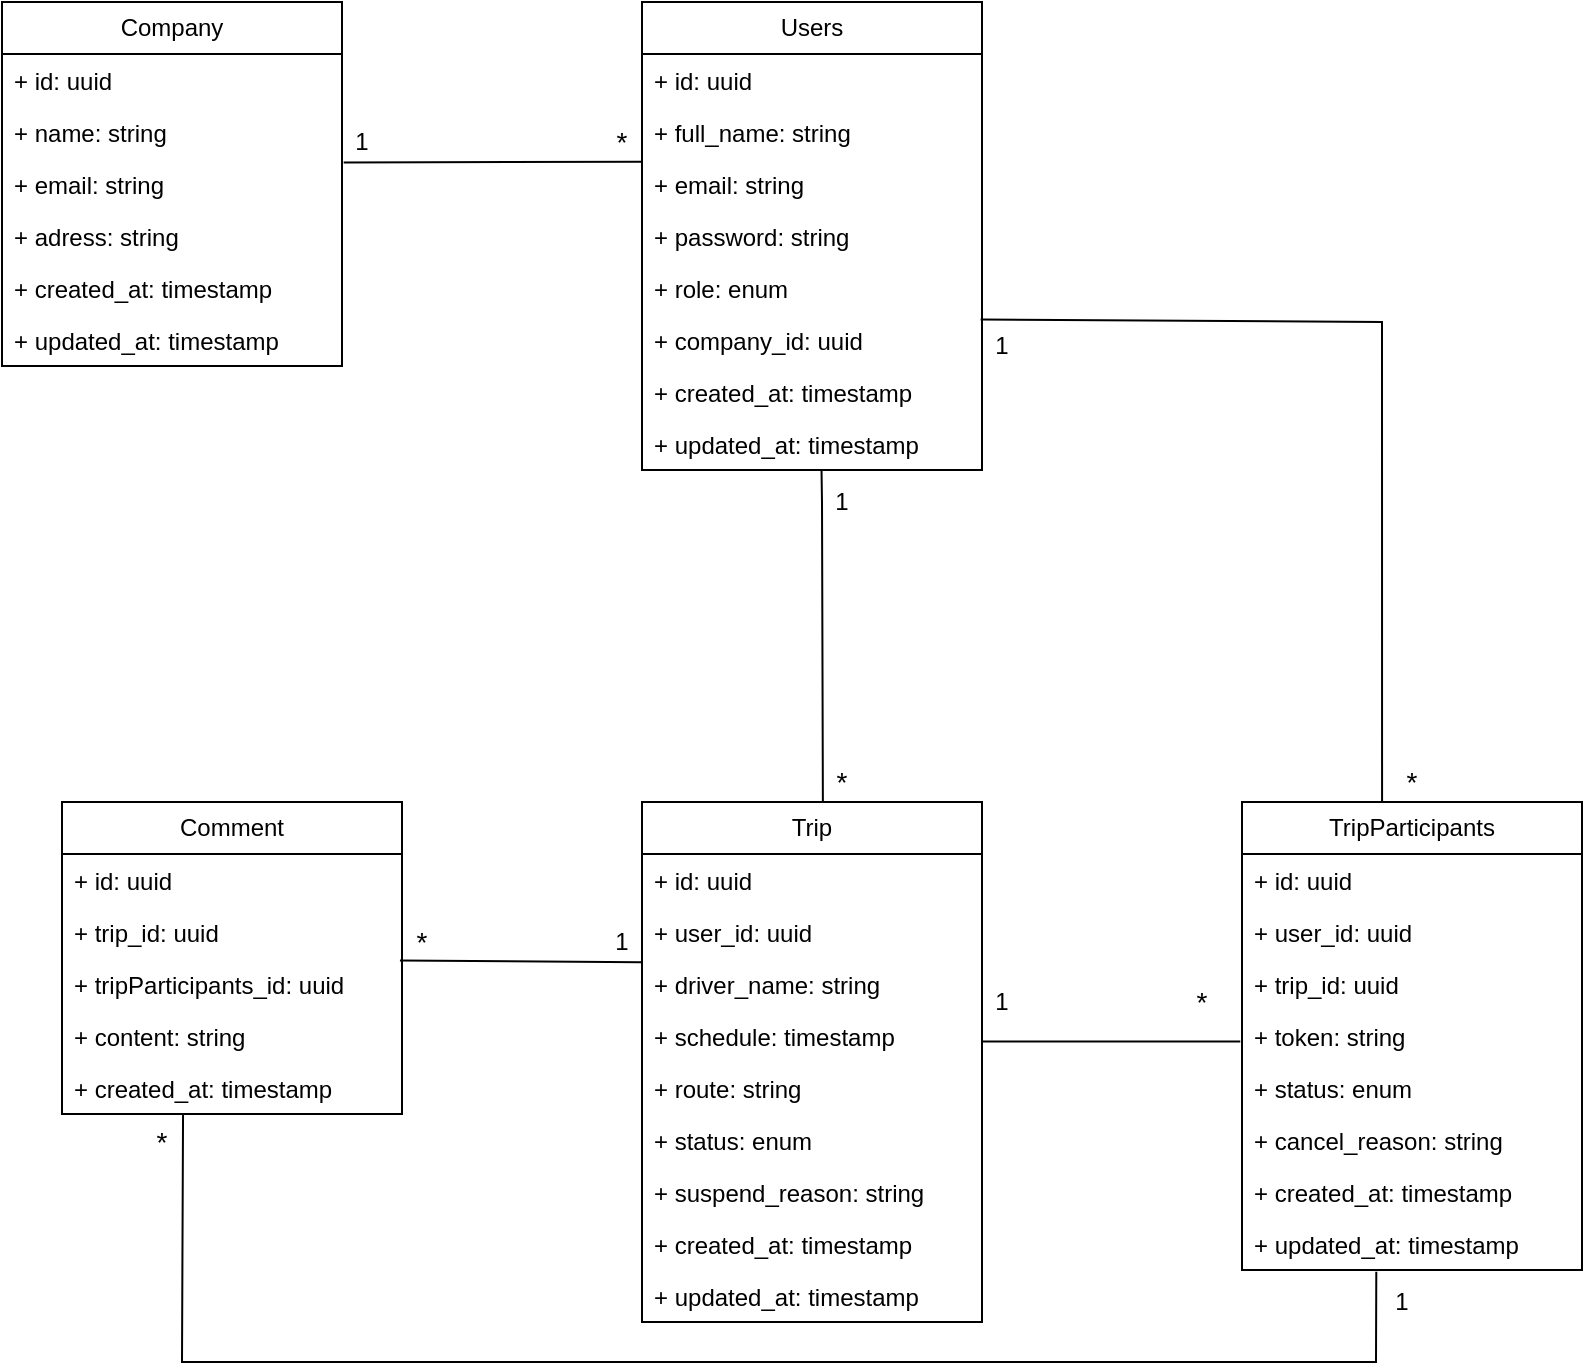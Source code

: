 <mxfile version="24.7.16">
  <diagram name="Page-1" id="vUI5pIf22THXMVIG5l-m">
    <mxGraphModel dx="1154" dy="584" grid="1" gridSize="10" guides="1" tooltips="1" connect="1" arrows="1" fold="1" page="1" pageScale="1" pageWidth="827" pageHeight="1169" math="0" shadow="0">
      <root>
        <mxCell id="0" />
        <mxCell id="1" parent="0" />
        <mxCell id="iyxTm2P6fKsAad5Memrc-6" value="Company" style="swimlane;fontStyle=0;childLayout=stackLayout;horizontal=1;startSize=26;fillColor=none;horizontalStack=0;resizeParent=1;resizeParentMax=0;resizeLast=0;collapsible=1;marginBottom=0;whiteSpace=wrap;html=1;" vertex="1" parent="1">
          <mxGeometry x="70" y="440" width="170" height="182" as="geometry" />
        </mxCell>
        <mxCell id="iyxTm2P6fKsAad5Memrc-7" value="+ id: uuid" style="text;strokeColor=none;fillColor=none;align=left;verticalAlign=top;spacingLeft=4;spacingRight=4;overflow=hidden;rotatable=0;points=[[0,0.5],[1,0.5]];portConstraint=eastwest;whiteSpace=wrap;html=1;" vertex="1" parent="iyxTm2P6fKsAad5Memrc-6">
          <mxGeometry y="26" width="170" height="26" as="geometry" />
        </mxCell>
        <mxCell id="iyxTm2P6fKsAad5Memrc-8" value="+ name: string" style="text;strokeColor=none;fillColor=none;align=left;verticalAlign=top;spacingLeft=4;spacingRight=4;overflow=hidden;rotatable=0;points=[[0,0.5],[1,0.5]];portConstraint=eastwest;whiteSpace=wrap;html=1;" vertex="1" parent="iyxTm2P6fKsAad5Memrc-6">
          <mxGeometry y="52" width="170" height="26" as="geometry" />
        </mxCell>
        <mxCell id="iyxTm2P6fKsAad5Memrc-9" value="+ email: string" style="text;strokeColor=none;fillColor=none;align=left;verticalAlign=top;spacingLeft=4;spacingRight=4;overflow=hidden;rotatable=0;points=[[0,0.5],[1,0.5]];portConstraint=eastwest;whiteSpace=wrap;html=1;" vertex="1" parent="iyxTm2P6fKsAad5Memrc-6">
          <mxGeometry y="78" width="170" height="26" as="geometry" />
        </mxCell>
        <mxCell id="iyxTm2P6fKsAad5Memrc-10" value="+ adress: string" style="text;strokeColor=none;fillColor=none;align=left;verticalAlign=top;spacingLeft=4;spacingRight=4;overflow=hidden;rotatable=0;points=[[0,0.5],[1,0.5]];portConstraint=eastwest;whiteSpace=wrap;html=1;" vertex="1" parent="iyxTm2P6fKsAad5Memrc-6">
          <mxGeometry y="104" width="170" height="26" as="geometry" />
        </mxCell>
        <mxCell id="iyxTm2P6fKsAad5Memrc-11" value="+ created_at: timestamp" style="text;strokeColor=none;fillColor=none;align=left;verticalAlign=top;spacingLeft=4;spacingRight=4;overflow=hidden;rotatable=0;points=[[0,0.5],[1,0.5]];portConstraint=eastwest;whiteSpace=wrap;html=1;" vertex="1" parent="iyxTm2P6fKsAad5Memrc-6">
          <mxGeometry y="130" width="170" height="26" as="geometry" />
        </mxCell>
        <mxCell id="iyxTm2P6fKsAad5Memrc-13" value="+ updated_at: timestamp" style="text;strokeColor=none;fillColor=none;align=left;verticalAlign=top;spacingLeft=4;spacingRight=4;overflow=hidden;rotatable=0;points=[[0,0.5],[1,0.5]];portConstraint=eastwest;whiteSpace=wrap;html=1;" vertex="1" parent="iyxTm2P6fKsAad5Memrc-6">
          <mxGeometry y="156" width="170" height="26" as="geometry" />
        </mxCell>
        <mxCell id="iyxTm2P6fKsAad5Memrc-14" value="Users" style="swimlane;fontStyle=0;childLayout=stackLayout;horizontal=1;startSize=26;fillColor=none;horizontalStack=0;resizeParent=1;resizeParentMax=0;resizeLast=0;collapsible=1;marginBottom=0;whiteSpace=wrap;html=1;" vertex="1" parent="1">
          <mxGeometry x="390" y="440" width="170" height="234" as="geometry" />
        </mxCell>
        <mxCell id="iyxTm2P6fKsAad5Memrc-15" value="+ id: uuid" style="text;strokeColor=none;fillColor=none;align=left;verticalAlign=top;spacingLeft=4;spacingRight=4;overflow=hidden;rotatable=0;points=[[0,0.5],[1,0.5]];portConstraint=eastwest;whiteSpace=wrap;html=1;" vertex="1" parent="iyxTm2P6fKsAad5Memrc-14">
          <mxGeometry y="26" width="170" height="26" as="geometry" />
        </mxCell>
        <mxCell id="iyxTm2P6fKsAad5Memrc-16" value="+ full_name: string" style="text;strokeColor=none;fillColor=none;align=left;verticalAlign=top;spacingLeft=4;spacingRight=4;overflow=hidden;rotatable=0;points=[[0,0.5],[1,0.5]];portConstraint=eastwest;whiteSpace=wrap;html=1;" vertex="1" parent="iyxTm2P6fKsAad5Memrc-14">
          <mxGeometry y="52" width="170" height="26" as="geometry" />
        </mxCell>
        <mxCell id="iyxTm2P6fKsAad5Memrc-17" value="+ email: string" style="text;strokeColor=none;fillColor=none;align=left;verticalAlign=top;spacingLeft=4;spacingRight=4;overflow=hidden;rotatable=0;points=[[0,0.5],[1,0.5]];portConstraint=eastwest;whiteSpace=wrap;html=1;" vertex="1" parent="iyxTm2P6fKsAad5Memrc-14">
          <mxGeometry y="78" width="170" height="26" as="geometry" />
        </mxCell>
        <mxCell id="iyxTm2P6fKsAad5Memrc-18" value="+ password: string" style="text;strokeColor=none;fillColor=none;align=left;verticalAlign=top;spacingLeft=4;spacingRight=4;overflow=hidden;rotatable=0;points=[[0,0.5],[1,0.5]];portConstraint=eastwest;whiteSpace=wrap;html=1;" vertex="1" parent="iyxTm2P6fKsAad5Memrc-14">
          <mxGeometry y="104" width="170" height="26" as="geometry" />
        </mxCell>
        <mxCell id="iyxTm2P6fKsAad5Memrc-21" value="+ role: enum" style="text;strokeColor=none;fillColor=none;align=left;verticalAlign=top;spacingLeft=4;spacingRight=4;overflow=hidden;rotatable=0;points=[[0,0.5],[1,0.5]];portConstraint=eastwest;whiteSpace=wrap;html=1;" vertex="1" parent="iyxTm2P6fKsAad5Memrc-14">
          <mxGeometry y="130" width="170" height="26" as="geometry" />
        </mxCell>
        <mxCell id="iyxTm2P6fKsAad5Memrc-22" value="+&amp;nbsp;company_id: uuid" style="text;strokeColor=none;fillColor=none;align=left;verticalAlign=top;spacingLeft=4;spacingRight=4;overflow=hidden;rotatable=0;points=[[0,0.5],[1,0.5]];portConstraint=eastwest;whiteSpace=wrap;html=1;" vertex="1" parent="iyxTm2P6fKsAad5Memrc-14">
          <mxGeometry y="156" width="170" height="26" as="geometry" />
        </mxCell>
        <mxCell id="iyxTm2P6fKsAad5Memrc-19" value="+ created_at: timestamp" style="text;strokeColor=none;fillColor=none;align=left;verticalAlign=top;spacingLeft=4;spacingRight=4;overflow=hidden;rotatable=0;points=[[0,0.5],[1,0.5]];portConstraint=eastwest;whiteSpace=wrap;html=1;" vertex="1" parent="iyxTm2P6fKsAad5Memrc-14">
          <mxGeometry y="182" width="170" height="26" as="geometry" />
        </mxCell>
        <mxCell id="iyxTm2P6fKsAad5Memrc-20" value="+ updated_at: timestamp" style="text;strokeColor=none;fillColor=none;align=left;verticalAlign=top;spacingLeft=4;spacingRight=4;overflow=hidden;rotatable=0;points=[[0,0.5],[1,0.5]];portConstraint=eastwest;whiteSpace=wrap;html=1;" vertex="1" parent="iyxTm2P6fKsAad5Memrc-14">
          <mxGeometry y="208" width="170" height="26" as="geometry" />
        </mxCell>
        <mxCell id="iyxTm2P6fKsAad5Memrc-23" value="" style="endArrow=none;html=1;rounded=0;entryX=0.001;entryY=0.07;entryDx=0;entryDy=0;entryPerimeter=0;exitX=1.005;exitY=0.086;exitDx=0;exitDy=0;exitPerimeter=0;" edge="1" parent="1" source="iyxTm2P6fKsAad5Memrc-9" target="iyxTm2P6fKsAad5Memrc-17">
          <mxGeometry width="50" height="50" relative="1" as="geometry">
            <mxPoint x="260" y="670" as="sourcePoint" />
            <mxPoint x="310" y="620" as="targetPoint" />
          </mxGeometry>
        </mxCell>
        <mxCell id="iyxTm2P6fKsAad5Memrc-24" value="&lt;font style=&quot;font-size: 14px;&quot;&gt;*&lt;/font&gt;" style="text;html=1;align=center;verticalAlign=middle;whiteSpace=wrap;rounded=0;" vertex="1" parent="1">
          <mxGeometry x="370" y="500" width="20" height="20" as="geometry" />
        </mxCell>
        <mxCell id="iyxTm2P6fKsAad5Memrc-25" value="1" style="text;html=1;align=center;verticalAlign=middle;whiteSpace=wrap;rounded=0;" vertex="1" parent="1">
          <mxGeometry x="240" y="500" width="20" height="20" as="geometry" />
        </mxCell>
        <mxCell id="iyxTm2P6fKsAad5Memrc-26" value="Trip" style="swimlane;fontStyle=0;childLayout=stackLayout;horizontal=1;startSize=26;fillColor=none;horizontalStack=0;resizeParent=1;resizeParentMax=0;resizeLast=0;collapsible=1;marginBottom=0;whiteSpace=wrap;html=1;" vertex="1" parent="1">
          <mxGeometry x="390" y="840" width="170" height="260" as="geometry" />
        </mxCell>
        <mxCell id="iyxTm2P6fKsAad5Memrc-27" value="+ id: uuid" style="text;strokeColor=none;fillColor=none;align=left;verticalAlign=top;spacingLeft=4;spacingRight=4;overflow=hidden;rotatable=0;points=[[0,0.5],[1,0.5]];portConstraint=eastwest;whiteSpace=wrap;html=1;" vertex="1" parent="iyxTm2P6fKsAad5Memrc-26">
          <mxGeometry y="26" width="170" height="26" as="geometry" />
        </mxCell>
        <mxCell id="iyxTm2P6fKsAad5Memrc-32" value="+ user_id: uuid" style="text;strokeColor=none;fillColor=none;align=left;verticalAlign=top;spacingLeft=4;spacingRight=4;overflow=hidden;rotatable=0;points=[[0,0.5],[1,0.5]];portConstraint=eastwest;whiteSpace=wrap;html=1;" vertex="1" parent="iyxTm2P6fKsAad5Memrc-26">
          <mxGeometry y="52" width="170" height="26" as="geometry" />
        </mxCell>
        <mxCell id="iyxTm2P6fKsAad5Memrc-28" value="+&amp;nbsp;driver_name: string" style="text;strokeColor=none;fillColor=none;align=left;verticalAlign=top;spacingLeft=4;spacingRight=4;overflow=hidden;rotatable=0;points=[[0,0.5],[1,0.5]];portConstraint=eastwest;whiteSpace=wrap;html=1;" vertex="1" parent="iyxTm2P6fKsAad5Memrc-26">
          <mxGeometry y="78" width="170" height="26" as="geometry" />
        </mxCell>
        <mxCell id="iyxTm2P6fKsAad5Memrc-35" value="+ schedule: timestamp" style="text;strokeColor=none;fillColor=none;align=left;verticalAlign=top;spacingLeft=4;spacingRight=4;overflow=hidden;rotatable=0;points=[[0,0.5],[1,0.5]];portConstraint=eastwest;whiteSpace=wrap;html=1;" vertex="1" parent="iyxTm2P6fKsAad5Memrc-26">
          <mxGeometry y="104" width="170" height="26" as="geometry" />
        </mxCell>
        <mxCell id="iyxTm2P6fKsAad5Memrc-29" value="+&amp;nbsp;route: string" style="text;strokeColor=none;fillColor=none;align=left;verticalAlign=top;spacingLeft=4;spacingRight=4;overflow=hidden;rotatable=0;points=[[0,0.5],[1,0.5]];portConstraint=eastwest;whiteSpace=wrap;html=1;" vertex="1" parent="iyxTm2P6fKsAad5Memrc-26">
          <mxGeometry y="130" width="170" height="26" as="geometry" />
        </mxCell>
        <mxCell id="iyxTm2P6fKsAad5Memrc-30" value="+&amp;nbsp;status: enum" style="text;strokeColor=none;fillColor=none;align=left;verticalAlign=top;spacingLeft=4;spacingRight=4;overflow=hidden;rotatable=0;points=[[0,0.5],[1,0.5]];portConstraint=eastwest;whiteSpace=wrap;html=1;" vertex="1" parent="iyxTm2P6fKsAad5Memrc-26">
          <mxGeometry y="156" width="170" height="26" as="geometry" />
        </mxCell>
        <mxCell id="iyxTm2P6fKsAad5Memrc-31" value="+&amp;nbsp;suspend_reason: string" style="text;strokeColor=none;fillColor=none;align=left;verticalAlign=top;spacingLeft=4;spacingRight=4;overflow=hidden;rotatable=0;points=[[0,0.5],[1,0.5]];portConstraint=eastwest;whiteSpace=wrap;html=1;" vertex="1" parent="iyxTm2P6fKsAad5Memrc-26">
          <mxGeometry y="182" width="170" height="26" as="geometry" />
        </mxCell>
        <mxCell id="iyxTm2P6fKsAad5Memrc-33" value="+ created_at: timestamp" style="text;strokeColor=none;fillColor=none;align=left;verticalAlign=top;spacingLeft=4;spacingRight=4;overflow=hidden;rotatable=0;points=[[0,0.5],[1,0.5]];portConstraint=eastwest;whiteSpace=wrap;html=1;" vertex="1" parent="iyxTm2P6fKsAad5Memrc-26">
          <mxGeometry y="208" width="170" height="26" as="geometry" />
        </mxCell>
        <mxCell id="iyxTm2P6fKsAad5Memrc-34" value="+ updated_at: timestamp" style="text;strokeColor=none;fillColor=none;align=left;verticalAlign=top;spacingLeft=4;spacingRight=4;overflow=hidden;rotatable=0;points=[[0,0.5],[1,0.5]];portConstraint=eastwest;whiteSpace=wrap;html=1;" vertex="1" parent="iyxTm2P6fKsAad5Memrc-26">
          <mxGeometry y="234" width="170" height="26" as="geometry" />
        </mxCell>
        <mxCell id="iyxTm2P6fKsAad5Memrc-36" value="" style="endArrow=none;html=1;rounded=0;entryX=0.528;entryY=0.995;entryDx=0;entryDy=0;entryPerimeter=0;exitX=0.532;exitY=0;exitDx=0;exitDy=0;exitPerimeter=0;" edge="1" parent="1" source="iyxTm2P6fKsAad5Memrc-26" target="iyxTm2P6fKsAad5Memrc-20">
          <mxGeometry width="50" height="50" relative="1" as="geometry">
            <mxPoint x="240" y="790" as="sourcePoint" />
            <mxPoint x="290" y="740" as="targetPoint" />
            <Array as="points">
              <mxPoint x="480" y="690" />
            </Array>
          </mxGeometry>
        </mxCell>
        <mxCell id="iyxTm2P6fKsAad5Memrc-37" value="1" style="text;html=1;align=center;verticalAlign=middle;whiteSpace=wrap;rounded=0;" vertex="1" parent="1">
          <mxGeometry x="480" y="680" width="20" height="20" as="geometry" />
        </mxCell>
        <mxCell id="iyxTm2P6fKsAad5Memrc-38" value="&lt;font style=&quot;font-size: 14px;&quot;&gt;*&lt;/font&gt;" style="text;html=1;align=center;verticalAlign=middle;whiteSpace=wrap;rounded=0;" vertex="1" parent="1">
          <mxGeometry x="480" y="820" width="20" height="20" as="geometry" />
        </mxCell>
        <mxCell id="iyxTm2P6fKsAad5Memrc-39" value="TripParticipants" style="swimlane;fontStyle=0;childLayout=stackLayout;horizontal=1;startSize=26;fillColor=none;horizontalStack=0;resizeParent=1;resizeParentMax=0;resizeLast=0;collapsible=1;marginBottom=0;whiteSpace=wrap;html=1;" vertex="1" parent="1">
          <mxGeometry x="690" y="840" width="170" height="234" as="geometry" />
        </mxCell>
        <mxCell id="iyxTm2P6fKsAad5Memrc-40" value="+ id: uuid" style="text;strokeColor=none;fillColor=none;align=left;verticalAlign=top;spacingLeft=4;spacingRight=4;overflow=hidden;rotatable=0;points=[[0,0.5],[1,0.5]];portConstraint=eastwest;whiteSpace=wrap;html=1;" vertex="1" parent="iyxTm2P6fKsAad5Memrc-39">
          <mxGeometry y="26" width="170" height="26" as="geometry" />
        </mxCell>
        <mxCell id="iyxTm2P6fKsAad5Memrc-49" value="+ user_id: uuid" style="text;strokeColor=none;fillColor=none;align=left;verticalAlign=top;spacingLeft=4;spacingRight=4;overflow=hidden;rotatable=0;points=[[0,0.5],[1,0.5]];portConstraint=eastwest;whiteSpace=wrap;html=1;" vertex="1" parent="iyxTm2P6fKsAad5Memrc-39">
          <mxGeometry y="52" width="170" height="26" as="geometry" />
        </mxCell>
        <mxCell id="iyxTm2P6fKsAad5Memrc-46" value="+&amp;nbsp;trip_id: uuid" style="text;strokeColor=none;fillColor=none;align=left;verticalAlign=top;spacingLeft=4;spacingRight=4;overflow=hidden;rotatable=0;points=[[0,0.5],[1,0.5]];portConstraint=eastwest;whiteSpace=wrap;html=1;" vertex="1" parent="iyxTm2P6fKsAad5Memrc-39">
          <mxGeometry y="78" width="170" height="26" as="geometry" />
        </mxCell>
        <mxCell id="iyxTm2P6fKsAad5Memrc-41" value="+&amp;nbsp;token: string" style="text;strokeColor=none;fillColor=none;align=left;verticalAlign=top;spacingLeft=4;spacingRight=4;overflow=hidden;rotatable=0;points=[[0,0.5],[1,0.5]];portConstraint=eastwest;whiteSpace=wrap;html=1;" vertex="1" parent="iyxTm2P6fKsAad5Memrc-39">
          <mxGeometry y="104" width="170" height="26" as="geometry" />
        </mxCell>
        <mxCell id="iyxTm2P6fKsAad5Memrc-44" value="+&amp;nbsp;status: enum" style="text;strokeColor=none;fillColor=none;align=left;verticalAlign=top;spacingLeft=4;spacingRight=4;overflow=hidden;rotatable=0;points=[[0,0.5],[1,0.5]];portConstraint=eastwest;whiteSpace=wrap;html=1;" vertex="1" parent="iyxTm2P6fKsAad5Memrc-39">
          <mxGeometry y="130" width="170" height="26" as="geometry" />
        </mxCell>
        <mxCell id="iyxTm2P6fKsAad5Memrc-45" value="+&amp;nbsp;cancel_reason: string" style="text;strokeColor=none;fillColor=none;align=left;verticalAlign=top;spacingLeft=4;spacingRight=4;overflow=hidden;rotatable=0;points=[[0,0.5],[1,0.5]];portConstraint=eastwest;whiteSpace=wrap;html=1;" vertex="1" parent="iyxTm2P6fKsAad5Memrc-39">
          <mxGeometry y="156" width="170" height="26" as="geometry" />
        </mxCell>
        <mxCell id="iyxTm2P6fKsAad5Memrc-47" value="+ created_at: timestamp" style="text;strokeColor=none;fillColor=none;align=left;verticalAlign=top;spacingLeft=4;spacingRight=4;overflow=hidden;rotatable=0;points=[[0,0.5],[1,0.5]];portConstraint=eastwest;whiteSpace=wrap;html=1;" vertex="1" parent="iyxTm2P6fKsAad5Memrc-39">
          <mxGeometry y="182" width="170" height="26" as="geometry" />
        </mxCell>
        <mxCell id="iyxTm2P6fKsAad5Memrc-48" value="+ updated_at: timestamp" style="text;strokeColor=none;fillColor=none;align=left;verticalAlign=top;spacingLeft=4;spacingRight=4;overflow=hidden;rotatable=0;points=[[0,0.5],[1,0.5]];portConstraint=eastwest;whiteSpace=wrap;html=1;" vertex="1" parent="iyxTm2P6fKsAad5Memrc-39">
          <mxGeometry y="208" width="170" height="26" as="geometry" />
        </mxCell>
        <mxCell id="iyxTm2P6fKsAad5Memrc-50" value="" style="endArrow=none;html=1;rounded=0;entryX=-0.005;entryY=0.604;entryDx=0;entryDy=0;exitX=1.001;exitY=0.604;exitDx=0;exitDy=0;exitPerimeter=0;entryPerimeter=0;" edge="1" parent="1" source="iyxTm2P6fKsAad5Memrc-35" target="iyxTm2P6fKsAad5Memrc-41">
          <mxGeometry width="50" height="50" relative="1" as="geometry">
            <mxPoint x="559.66" y="961.33" as="sourcePoint" />
            <mxPoint x="690" y="956" as="targetPoint" />
          </mxGeometry>
        </mxCell>
        <mxCell id="iyxTm2P6fKsAad5Memrc-51" value="1" style="text;html=1;align=center;verticalAlign=middle;whiteSpace=wrap;rounded=0;" vertex="1" parent="1">
          <mxGeometry x="560" y="930" width="20" height="20" as="geometry" />
        </mxCell>
        <mxCell id="iyxTm2P6fKsAad5Memrc-52" value="&lt;font style=&quot;font-size: 14px;&quot;&gt;*&lt;/font&gt;" style="text;html=1;align=center;verticalAlign=middle;whiteSpace=wrap;rounded=0;" vertex="1" parent="1">
          <mxGeometry x="660" y="930" width="20" height="20" as="geometry" />
        </mxCell>
        <mxCell id="iyxTm2P6fKsAad5Memrc-53" value="" style="endArrow=none;html=1;rounded=0;entryX=0.996;entryY=0.105;entryDx=0;entryDy=0;entryPerimeter=0;exitX=0.412;exitY=0;exitDx=0;exitDy=0;exitPerimeter=0;" edge="1" parent="1" source="iyxTm2P6fKsAad5Memrc-39" target="iyxTm2P6fKsAad5Memrc-22">
          <mxGeometry width="50" height="50" relative="1" as="geometry">
            <mxPoint x="700" y="740" as="sourcePoint" />
            <mxPoint x="750" y="690" as="targetPoint" />
            <Array as="points">
              <mxPoint x="760" y="600" />
            </Array>
          </mxGeometry>
        </mxCell>
        <mxCell id="iyxTm2P6fKsAad5Memrc-54" value="&lt;font style=&quot;font-size: 14px;&quot;&gt;*&lt;/font&gt;" style="text;html=1;align=center;verticalAlign=middle;whiteSpace=wrap;rounded=0;" vertex="1" parent="1">
          <mxGeometry x="765" y="820" width="20" height="20" as="geometry" />
        </mxCell>
        <mxCell id="iyxTm2P6fKsAad5Memrc-55" value="1" style="text;html=1;align=center;verticalAlign=middle;whiteSpace=wrap;rounded=0;" vertex="1" parent="1">
          <mxGeometry x="560" y="602" width="20" height="20" as="geometry" />
        </mxCell>
        <mxCell id="iyxTm2P6fKsAad5Memrc-56" value="Comment" style="swimlane;fontStyle=0;childLayout=stackLayout;horizontal=1;startSize=26;fillColor=none;horizontalStack=0;resizeParent=1;resizeParentMax=0;resizeLast=0;collapsible=1;marginBottom=0;whiteSpace=wrap;html=1;" vertex="1" parent="1">
          <mxGeometry x="100" y="840" width="170" height="156" as="geometry" />
        </mxCell>
        <mxCell id="iyxTm2P6fKsAad5Memrc-57" value="+ id: uuid" style="text;strokeColor=none;fillColor=none;align=left;verticalAlign=top;spacingLeft=4;spacingRight=4;overflow=hidden;rotatable=0;points=[[0,0.5],[1,0.5]];portConstraint=eastwest;whiteSpace=wrap;html=1;" vertex="1" parent="iyxTm2P6fKsAad5Memrc-56">
          <mxGeometry y="26" width="170" height="26" as="geometry" />
        </mxCell>
        <mxCell id="iyxTm2P6fKsAad5Memrc-58" value="+&amp;nbsp;trip_id: uuid" style="text;strokeColor=none;fillColor=none;align=left;verticalAlign=top;spacingLeft=4;spacingRight=4;overflow=hidden;rotatable=0;points=[[0,0.5],[1,0.5]];portConstraint=eastwest;whiteSpace=wrap;html=1;" vertex="1" parent="iyxTm2P6fKsAad5Memrc-56">
          <mxGeometry y="52" width="170" height="26" as="geometry" />
        </mxCell>
        <mxCell id="iyxTm2P6fKsAad5Memrc-59" value="+ tripParticipants_id: uuid" style="text;strokeColor=none;fillColor=none;align=left;verticalAlign=top;spacingLeft=4;spacingRight=4;overflow=hidden;rotatable=0;points=[[0,0.5],[1,0.5]];portConstraint=eastwest;whiteSpace=wrap;html=1;" vertex="1" parent="iyxTm2P6fKsAad5Memrc-56">
          <mxGeometry y="78" width="170" height="26" as="geometry" />
        </mxCell>
        <mxCell id="iyxTm2P6fKsAad5Memrc-60" value="+&amp;nbsp;content: string" style="text;strokeColor=none;fillColor=none;align=left;verticalAlign=top;spacingLeft=4;spacingRight=4;overflow=hidden;rotatable=0;points=[[0,0.5],[1,0.5]];portConstraint=eastwest;whiteSpace=wrap;html=1;" vertex="1" parent="iyxTm2P6fKsAad5Memrc-56">
          <mxGeometry y="104" width="170" height="26" as="geometry" />
        </mxCell>
        <mxCell id="iyxTm2P6fKsAad5Memrc-63" value="+ created_at: timestamp" style="text;strokeColor=none;fillColor=none;align=left;verticalAlign=top;spacingLeft=4;spacingRight=4;overflow=hidden;rotatable=0;points=[[0,0.5],[1,0.5]];portConstraint=eastwest;whiteSpace=wrap;html=1;" vertex="1" parent="iyxTm2P6fKsAad5Memrc-56">
          <mxGeometry y="130" width="170" height="26" as="geometry" />
        </mxCell>
        <mxCell id="iyxTm2P6fKsAad5Memrc-65" value="" style="endArrow=none;html=1;rounded=0;entryX=-0.001;entryY=0.081;entryDx=0;entryDy=0;exitX=0.994;exitY=0.049;exitDx=0;exitDy=0;exitPerimeter=0;entryPerimeter=0;" edge="1" parent="1" source="iyxTm2P6fKsAad5Memrc-59" target="iyxTm2P6fKsAad5Memrc-28">
          <mxGeometry width="50" height="50" relative="1" as="geometry">
            <mxPoint x="230" y="1040" as="sourcePoint" />
            <mxPoint x="359" y="1040" as="targetPoint" />
          </mxGeometry>
        </mxCell>
        <mxCell id="iyxTm2P6fKsAad5Memrc-66" value="1" style="text;html=1;align=center;verticalAlign=middle;whiteSpace=wrap;rounded=0;" vertex="1" parent="1">
          <mxGeometry x="370" y="900" width="20" height="20" as="geometry" />
        </mxCell>
        <mxCell id="iyxTm2P6fKsAad5Memrc-67" value="&lt;font style=&quot;font-size: 14px;&quot;&gt;*&lt;/font&gt;" style="text;html=1;align=center;verticalAlign=middle;whiteSpace=wrap;rounded=0;" vertex="1" parent="1">
          <mxGeometry x="270" y="900" width="20" height="20" as="geometry" />
        </mxCell>
        <mxCell id="iyxTm2P6fKsAad5Memrc-68" value="" style="endArrow=none;html=1;rounded=0;entryX=0.395;entryY=1.034;entryDx=0;entryDy=0;exitX=0.356;exitY=1;exitDx=0;exitDy=0;exitPerimeter=0;entryPerimeter=0;" edge="1" parent="1" source="iyxTm2P6fKsAad5Memrc-63" target="iyxTm2P6fKsAad5Memrc-48">
          <mxGeometry width="50" height="50" relative="1" as="geometry">
            <mxPoint x="279" y="929" as="sourcePoint" />
            <mxPoint x="400" y="930" as="targetPoint" />
            <Array as="points">
              <mxPoint x="160" y="1120" />
              <mxPoint x="757" y="1120" />
            </Array>
          </mxGeometry>
        </mxCell>
        <mxCell id="iyxTm2P6fKsAad5Memrc-70" value="1" style="text;html=1;align=center;verticalAlign=middle;whiteSpace=wrap;rounded=0;" vertex="1" parent="1">
          <mxGeometry x="760" y="1080" width="20" height="20" as="geometry" />
        </mxCell>
        <mxCell id="iyxTm2P6fKsAad5Memrc-71" value="&lt;font style=&quot;font-size: 14px;&quot;&gt;*&lt;/font&gt;" style="text;html=1;align=center;verticalAlign=middle;whiteSpace=wrap;rounded=0;" vertex="1" parent="1">
          <mxGeometry x="140" y="1000" width="20" height="20" as="geometry" />
        </mxCell>
      </root>
    </mxGraphModel>
  </diagram>
</mxfile>
